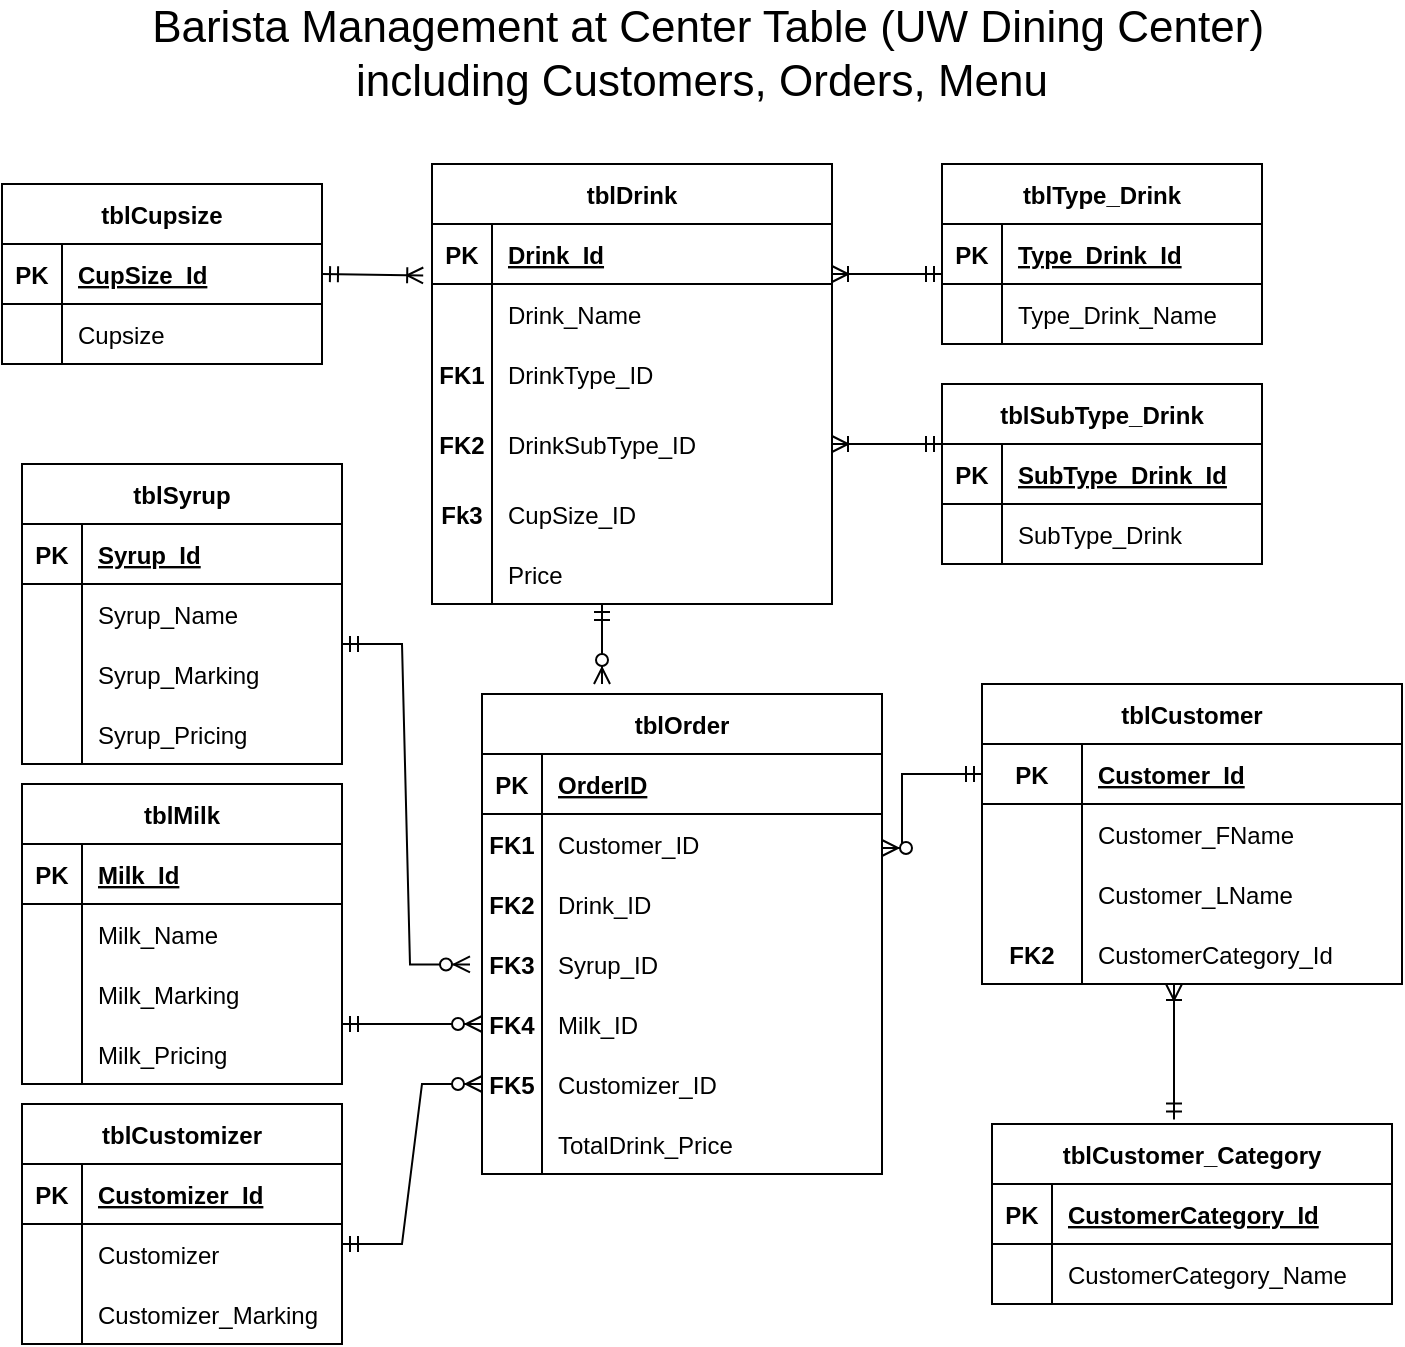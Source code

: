 <mxfile version="16.4.5" type="github">
  <diagram id="R2lEEEUBdFMjLlhIrx00" name="Page-1">
    <mxGraphModel dx="1102" dy="1721" grid="1" gridSize="10" guides="1" tooltips="1" connect="1" arrows="1" fold="1" page="1" pageScale="1" pageWidth="850" pageHeight="1100" math="0" shadow="0" extFonts="Permanent Marker^https://fonts.googleapis.com/css?family=Permanent+Marker">
      <root>
        <mxCell id="0" />
        <mxCell id="1" parent="0" />
        <mxCell id="MDdF2ecJcD3gDLV5-g-V-39" value="tblSyrup" style="shape=table;startSize=30;container=1;collapsible=1;childLayout=tableLayout;fixedRows=1;rowLines=0;fontStyle=1;align=center;resizeLast=1;" parent="1" vertex="1">
          <mxGeometry x="50" y="-30" width="160" height="150" as="geometry" />
        </mxCell>
        <mxCell id="MDdF2ecJcD3gDLV5-g-V-40" value="" style="shape=tableRow;horizontal=0;startSize=0;swimlaneHead=0;swimlaneBody=0;fillColor=none;collapsible=0;dropTarget=0;points=[[0,0.5],[1,0.5]];portConstraint=eastwest;top=0;left=0;right=0;bottom=1;" parent="MDdF2ecJcD3gDLV5-g-V-39" vertex="1">
          <mxGeometry y="30" width="160" height="30" as="geometry" />
        </mxCell>
        <mxCell id="MDdF2ecJcD3gDLV5-g-V-41" value="PK" style="shape=partialRectangle;connectable=0;fillColor=none;top=0;left=0;bottom=0;right=0;fontStyle=1;overflow=hidden;" parent="MDdF2ecJcD3gDLV5-g-V-40" vertex="1">
          <mxGeometry width="30" height="30" as="geometry">
            <mxRectangle width="30" height="30" as="alternateBounds" />
          </mxGeometry>
        </mxCell>
        <mxCell id="MDdF2ecJcD3gDLV5-g-V-42" value="Syrup_Id" style="shape=partialRectangle;connectable=0;fillColor=none;top=0;left=0;bottom=0;right=0;align=left;spacingLeft=6;fontStyle=5;overflow=hidden;" parent="MDdF2ecJcD3gDLV5-g-V-40" vertex="1">
          <mxGeometry x="30" width="130" height="30" as="geometry">
            <mxRectangle width="130" height="30" as="alternateBounds" />
          </mxGeometry>
        </mxCell>
        <mxCell id="MDdF2ecJcD3gDLV5-g-V-43" value="" style="shape=tableRow;horizontal=0;startSize=0;swimlaneHead=0;swimlaneBody=0;fillColor=none;collapsible=0;dropTarget=0;points=[[0,0.5],[1,0.5]];portConstraint=eastwest;top=0;left=0;right=0;bottom=0;" parent="MDdF2ecJcD3gDLV5-g-V-39" vertex="1">
          <mxGeometry y="60" width="160" height="30" as="geometry" />
        </mxCell>
        <mxCell id="MDdF2ecJcD3gDLV5-g-V-44" value="" style="shape=partialRectangle;connectable=0;fillColor=none;top=0;left=0;bottom=0;right=0;editable=1;overflow=hidden;" parent="MDdF2ecJcD3gDLV5-g-V-43" vertex="1">
          <mxGeometry width="30" height="30" as="geometry">
            <mxRectangle width="30" height="30" as="alternateBounds" />
          </mxGeometry>
        </mxCell>
        <mxCell id="MDdF2ecJcD3gDLV5-g-V-45" value="Syrup_Name" style="shape=partialRectangle;connectable=0;fillColor=none;top=0;left=0;bottom=0;right=0;align=left;spacingLeft=6;overflow=hidden;" parent="MDdF2ecJcD3gDLV5-g-V-43" vertex="1">
          <mxGeometry x="30" width="130" height="30" as="geometry">
            <mxRectangle width="130" height="30" as="alternateBounds" />
          </mxGeometry>
        </mxCell>
        <mxCell id="MDdF2ecJcD3gDLV5-g-V-46" value="" style="shape=tableRow;horizontal=0;startSize=0;swimlaneHead=0;swimlaneBody=0;fillColor=none;collapsible=0;dropTarget=0;points=[[0,0.5],[1,0.5]];portConstraint=eastwest;top=0;left=0;right=0;bottom=0;" parent="MDdF2ecJcD3gDLV5-g-V-39" vertex="1">
          <mxGeometry y="90" width="160" height="30" as="geometry" />
        </mxCell>
        <mxCell id="MDdF2ecJcD3gDLV5-g-V-47" value="" style="shape=partialRectangle;connectable=0;fillColor=none;top=0;left=0;bottom=0;right=0;editable=1;overflow=hidden;" parent="MDdF2ecJcD3gDLV5-g-V-46" vertex="1">
          <mxGeometry width="30" height="30" as="geometry">
            <mxRectangle width="30" height="30" as="alternateBounds" />
          </mxGeometry>
        </mxCell>
        <mxCell id="MDdF2ecJcD3gDLV5-g-V-48" value="Syrup_Marking" style="shape=partialRectangle;connectable=0;fillColor=none;top=0;left=0;bottom=0;right=0;align=left;spacingLeft=6;overflow=hidden;" parent="MDdF2ecJcD3gDLV5-g-V-46" vertex="1">
          <mxGeometry x="30" width="130" height="30" as="geometry">
            <mxRectangle width="130" height="30" as="alternateBounds" />
          </mxGeometry>
        </mxCell>
        <mxCell id="MDdF2ecJcD3gDLV5-g-V-49" value="" style="shape=tableRow;horizontal=0;startSize=0;swimlaneHead=0;swimlaneBody=0;fillColor=none;collapsible=0;dropTarget=0;points=[[0,0.5],[1,0.5]];portConstraint=eastwest;top=0;left=0;right=0;bottom=0;" parent="MDdF2ecJcD3gDLV5-g-V-39" vertex="1">
          <mxGeometry y="120" width="160" height="30" as="geometry" />
        </mxCell>
        <mxCell id="MDdF2ecJcD3gDLV5-g-V-50" value="" style="shape=partialRectangle;connectable=0;fillColor=none;top=0;left=0;bottom=0;right=0;editable=1;overflow=hidden;" parent="MDdF2ecJcD3gDLV5-g-V-49" vertex="1">
          <mxGeometry width="30" height="30" as="geometry">
            <mxRectangle width="30" height="30" as="alternateBounds" />
          </mxGeometry>
        </mxCell>
        <mxCell id="MDdF2ecJcD3gDLV5-g-V-51" value="Syrup_Pricing" style="shape=partialRectangle;connectable=0;fillColor=none;top=0;left=0;bottom=0;right=0;align=left;spacingLeft=6;overflow=hidden;" parent="MDdF2ecJcD3gDLV5-g-V-49" vertex="1">
          <mxGeometry x="30" width="130" height="30" as="geometry">
            <mxRectangle width="130" height="30" as="alternateBounds" />
          </mxGeometry>
        </mxCell>
        <mxCell id="MDdF2ecJcD3gDLV5-g-V-52" value="tblMilk" style="shape=table;startSize=30;container=1;collapsible=1;childLayout=tableLayout;fixedRows=1;rowLines=0;fontStyle=1;align=center;resizeLast=1;" parent="1" vertex="1">
          <mxGeometry x="50" y="130" width="160" height="150" as="geometry" />
        </mxCell>
        <mxCell id="MDdF2ecJcD3gDLV5-g-V-53" value="" style="shape=tableRow;horizontal=0;startSize=0;swimlaneHead=0;swimlaneBody=0;fillColor=none;collapsible=0;dropTarget=0;points=[[0,0.5],[1,0.5]];portConstraint=eastwest;top=0;left=0;right=0;bottom=1;" parent="MDdF2ecJcD3gDLV5-g-V-52" vertex="1">
          <mxGeometry y="30" width="160" height="30" as="geometry" />
        </mxCell>
        <mxCell id="MDdF2ecJcD3gDLV5-g-V-54" value="PK" style="shape=partialRectangle;connectable=0;fillColor=none;top=0;left=0;bottom=0;right=0;fontStyle=1;overflow=hidden;" parent="MDdF2ecJcD3gDLV5-g-V-53" vertex="1">
          <mxGeometry width="30" height="30" as="geometry">
            <mxRectangle width="30" height="30" as="alternateBounds" />
          </mxGeometry>
        </mxCell>
        <mxCell id="MDdF2ecJcD3gDLV5-g-V-55" value="Milk_Id" style="shape=partialRectangle;connectable=0;fillColor=none;top=0;left=0;bottom=0;right=0;align=left;spacingLeft=6;fontStyle=5;overflow=hidden;" parent="MDdF2ecJcD3gDLV5-g-V-53" vertex="1">
          <mxGeometry x="30" width="130" height="30" as="geometry">
            <mxRectangle width="130" height="30" as="alternateBounds" />
          </mxGeometry>
        </mxCell>
        <mxCell id="MDdF2ecJcD3gDLV5-g-V-56" value="" style="shape=tableRow;horizontal=0;startSize=0;swimlaneHead=0;swimlaneBody=0;fillColor=none;collapsible=0;dropTarget=0;points=[[0,0.5],[1,0.5]];portConstraint=eastwest;top=0;left=0;right=0;bottom=0;" parent="MDdF2ecJcD3gDLV5-g-V-52" vertex="1">
          <mxGeometry y="60" width="160" height="30" as="geometry" />
        </mxCell>
        <mxCell id="MDdF2ecJcD3gDLV5-g-V-57" value="" style="shape=partialRectangle;connectable=0;fillColor=none;top=0;left=0;bottom=0;right=0;editable=1;overflow=hidden;" parent="MDdF2ecJcD3gDLV5-g-V-56" vertex="1">
          <mxGeometry width="30" height="30" as="geometry">
            <mxRectangle width="30" height="30" as="alternateBounds" />
          </mxGeometry>
        </mxCell>
        <mxCell id="MDdF2ecJcD3gDLV5-g-V-58" value="Milk_Name" style="shape=partialRectangle;connectable=0;fillColor=none;top=0;left=0;bottom=0;right=0;align=left;spacingLeft=6;overflow=hidden;" parent="MDdF2ecJcD3gDLV5-g-V-56" vertex="1">
          <mxGeometry x="30" width="130" height="30" as="geometry">
            <mxRectangle width="130" height="30" as="alternateBounds" />
          </mxGeometry>
        </mxCell>
        <mxCell id="MDdF2ecJcD3gDLV5-g-V-59" value="" style="shape=tableRow;horizontal=0;startSize=0;swimlaneHead=0;swimlaneBody=0;fillColor=none;collapsible=0;dropTarget=0;points=[[0,0.5],[1,0.5]];portConstraint=eastwest;top=0;left=0;right=0;bottom=0;" parent="MDdF2ecJcD3gDLV5-g-V-52" vertex="1">
          <mxGeometry y="90" width="160" height="30" as="geometry" />
        </mxCell>
        <mxCell id="MDdF2ecJcD3gDLV5-g-V-60" value="" style="shape=partialRectangle;connectable=0;fillColor=none;top=0;left=0;bottom=0;right=0;editable=1;overflow=hidden;" parent="MDdF2ecJcD3gDLV5-g-V-59" vertex="1">
          <mxGeometry width="30" height="30" as="geometry">
            <mxRectangle width="30" height="30" as="alternateBounds" />
          </mxGeometry>
        </mxCell>
        <mxCell id="MDdF2ecJcD3gDLV5-g-V-61" value="Milk_Marking" style="shape=partialRectangle;connectable=0;fillColor=none;top=0;left=0;bottom=0;right=0;align=left;spacingLeft=6;overflow=hidden;" parent="MDdF2ecJcD3gDLV5-g-V-59" vertex="1">
          <mxGeometry x="30" width="130" height="30" as="geometry">
            <mxRectangle width="130" height="30" as="alternateBounds" />
          </mxGeometry>
        </mxCell>
        <mxCell id="MDdF2ecJcD3gDLV5-g-V-62" value="" style="shape=tableRow;horizontal=0;startSize=0;swimlaneHead=0;swimlaneBody=0;fillColor=none;collapsible=0;dropTarget=0;points=[[0,0.5],[1,0.5]];portConstraint=eastwest;top=0;left=0;right=0;bottom=0;" parent="MDdF2ecJcD3gDLV5-g-V-52" vertex="1">
          <mxGeometry y="120" width="160" height="30" as="geometry" />
        </mxCell>
        <mxCell id="MDdF2ecJcD3gDLV5-g-V-63" value="" style="shape=partialRectangle;connectable=0;fillColor=none;top=0;left=0;bottom=0;right=0;editable=1;overflow=hidden;" parent="MDdF2ecJcD3gDLV5-g-V-62" vertex="1">
          <mxGeometry width="30" height="30" as="geometry">
            <mxRectangle width="30" height="30" as="alternateBounds" />
          </mxGeometry>
        </mxCell>
        <mxCell id="MDdF2ecJcD3gDLV5-g-V-64" value="Milk_Pricing" style="shape=partialRectangle;connectable=0;fillColor=none;top=0;left=0;bottom=0;right=0;align=left;spacingLeft=6;overflow=hidden;" parent="MDdF2ecJcD3gDLV5-g-V-62" vertex="1">
          <mxGeometry x="30" width="130" height="30" as="geometry">
            <mxRectangle width="130" height="30" as="alternateBounds" />
          </mxGeometry>
        </mxCell>
        <mxCell id="MDdF2ecJcD3gDLV5-g-V-65" value="tblCustomizer" style="shape=table;startSize=30;container=1;collapsible=1;childLayout=tableLayout;fixedRows=1;rowLines=0;fontStyle=1;align=center;resizeLast=1;" parent="1" vertex="1">
          <mxGeometry x="50" y="290" width="160" height="120" as="geometry" />
        </mxCell>
        <mxCell id="MDdF2ecJcD3gDLV5-g-V-66" value="" style="shape=tableRow;horizontal=0;startSize=0;swimlaneHead=0;swimlaneBody=0;fillColor=none;collapsible=0;dropTarget=0;points=[[0,0.5],[1,0.5]];portConstraint=eastwest;top=0;left=0;right=0;bottom=1;" parent="MDdF2ecJcD3gDLV5-g-V-65" vertex="1">
          <mxGeometry y="30" width="160" height="30" as="geometry" />
        </mxCell>
        <mxCell id="MDdF2ecJcD3gDLV5-g-V-67" value="PK" style="shape=partialRectangle;connectable=0;fillColor=none;top=0;left=0;bottom=0;right=0;fontStyle=1;overflow=hidden;" parent="MDdF2ecJcD3gDLV5-g-V-66" vertex="1">
          <mxGeometry width="30" height="30" as="geometry">
            <mxRectangle width="30" height="30" as="alternateBounds" />
          </mxGeometry>
        </mxCell>
        <mxCell id="MDdF2ecJcD3gDLV5-g-V-68" value="Customizer_Id" style="shape=partialRectangle;connectable=0;fillColor=none;top=0;left=0;bottom=0;right=0;align=left;spacingLeft=6;fontStyle=5;overflow=hidden;" parent="MDdF2ecJcD3gDLV5-g-V-66" vertex="1">
          <mxGeometry x="30" width="130" height="30" as="geometry">
            <mxRectangle width="130" height="30" as="alternateBounds" />
          </mxGeometry>
        </mxCell>
        <mxCell id="MDdF2ecJcD3gDLV5-g-V-69" value="" style="shape=tableRow;horizontal=0;startSize=0;swimlaneHead=0;swimlaneBody=0;fillColor=none;collapsible=0;dropTarget=0;points=[[0,0.5],[1,0.5]];portConstraint=eastwest;top=0;left=0;right=0;bottom=0;" parent="MDdF2ecJcD3gDLV5-g-V-65" vertex="1">
          <mxGeometry y="60" width="160" height="30" as="geometry" />
        </mxCell>
        <mxCell id="MDdF2ecJcD3gDLV5-g-V-70" value="" style="shape=partialRectangle;connectable=0;fillColor=none;top=0;left=0;bottom=0;right=0;editable=1;overflow=hidden;" parent="MDdF2ecJcD3gDLV5-g-V-69" vertex="1">
          <mxGeometry width="30" height="30" as="geometry">
            <mxRectangle width="30" height="30" as="alternateBounds" />
          </mxGeometry>
        </mxCell>
        <mxCell id="MDdF2ecJcD3gDLV5-g-V-71" value="Customizer" style="shape=partialRectangle;connectable=0;fillColor=none;top=0;left=0;bottom=0;right=0;align=left;spacingLeft=6;overflow=hidden;" parent="MDdF2ecJcD3gDLV5-g-V-69" vertex="1">
          <mxGeometry x="30" width="130" height="30" as="geometry">
            <mxRectangle width="130" height="30" as="alternateBounds" />
          </mxGeometry>
        </mxCell>
        <mxCell id="MDdF2ecJcD3gDLV5-g-V-72" value="" style="shape=tableRow;horizontal=0;startSize=0;swimlaneHead=0;swimlaneBody=0;fillColor=none;collapsible=0;dropTarget=0;points=[[0,0.5],[1,0.5]];portConstraint=eastwest;top=0;left=0;right=0;bottom=0;" parent="MDdF2ecJcD3gDLV5-g-V-65" vertex="1">
          <mxGeometry y="90" width="160" height="30" as="geometry" />
        </mxCell>
        <mxCell id="MDdF2ecJcD3gDLV5-g-V-73" value="" style="shape=partialRectangle;connectable=0;fillColor=none;top=0;left=0;bottom=0;right=0;editable=1;overflow=hidden;" parent="MDdF2ecJcD3gDLV5-g-V-72" vertex="1">
          <mxGeometry width="30" height="30" as="geometry">
            <mxRectangle width="30" height="30" as="alternateBounds" />
          </mxGeometry>
        </mxCell>
        <mxCell id="MDdF2ecJcD3gDLV5-g-V-74" value="Customizer_Marking" style="shape=partialRectangle;connectable=0;fillColor=none;top=0;left=0;bottom=0;right=0;align=left;spacingLeft=6;overflow=hidden;" parent="MDdF2ecJcD3gDLV5-g-V-72" vertex="1">
          <mxGeometry x="30" width="130" height="30" as="geometry">
            <mxRectangle width="130" height="30" as="alternateBounds" />
          </mxGeometry>
        </mxCell>
        <mxCell id="MDdF2ecJcD3gDLV5-g-V-78" value="tblType_Drink" style="shape=table;startSize=30;container=1;collapsible=1;childLayout=tableLayout;fixedRows=1;rowLines=0;fontStyle=1;align=center;resizeLast=1;" parent="1" vertex="1">
          <mxGeometry x="510" y="-180" width="160" height="90" as="geometry" />
        </mxCell>
        <mxCell id="MDdF2ecJcD3gDLV5-g-V-79" value="" style="shape=tableRow;horizontal=0;startSize=0;swimlaneHead=0;swimlaneBody=0;fillColor=none;collapsible=0;dropTarget=0;points=[[0,0.5],[1,0.5]];portConstraint=eastwest;top=0;left=0;right=0;bottom=1;" parent="MDdF2ecJcD3gDLV5-g-V-78" vertex="1">
          <mxGeometry y="30" width="160" height="30" as="geometry" />
        </mxCell>
        <mxCell id="MDdF2ecJcD3gDLV5-g-V-80" value="PK" style="shape=partialRectangle;connectable=0;fillColor=none;top=0;left=0;bottom=0;right=0;fontStyle=1;overflow=hidden;" parent="MDdF2ecJcD3gDLV5-g-V-79" vertex="1">
          <mxGeometry width="30" height="30" as="geometry">
            <mxRectangle width="30" height="30" as="alternateBounds" />
          </mxGeometry>
        </mxCell>
        <mxCell id="MDdF2ecJcD3gDLV5-g-V-81" value="Type_Drink_Id" style="shape=partialRectangle;connectable=0;fillColor=none;top=0;left=0;bottom=0;right=0;align=left;spacingLeft=6;fontStyle=5;overflow=hidden;" parent="MDdF2ecJcD3gDLV5-g-V-79" vertex="1">
          <mxGeometry x="30" width="130" height="30" as="geometry">
            <mxRectangle width="130" height="30" as="alternateBounds" />
          </mxGeometry>
        </mxCell>
        <mxCell id="MDdF2ecJcD3gDLV5-g-V-82" value="" style="shape=tableRow;horizontal=0;startSize=0;swimlaneHead=0;swimlaneBody=0;fillColor=none;collapsible=0;dropTarget=0;points=[[0,0.5],[1,0.5]];portConstraint=eastwest;top=0;left=0;right=0;bottom=0;" parent="MDdF2ecJcD3gDLV5-g-V-78" vertex="1">
          <mxGeometry y="60" width="160" height="30" as="geometry" />
        </mxCell>
        <mxCell id="MDdF2ecJcD3gDLV5-g-V-83" value="" style="shape=partialRectangle;connectable=0;fillColor=none;top=0;left=0;bottom=0;right=0;editable=1;overflow=hidden;" parent="MDdF2ecJcD3gDLV5-g-V-82" vertex="1">
          <mxGeometry width="30" height="30" as="geometry">
            <mxRectangle width="30" height="30" as="alternateBounds" />
          </mxGeometry>
        </mxCell>
        <mxCell id="MDdF2ecJcD3gDLV5-g-V-84" value="Type_Drink_Name" style="shape=partialRectangle;connectable=0;fillColor=none;top=0;left=0;bottom=0;right=0;align=left;spacingLeft=6;overflow=hidden;" parent="MDdF2ecJcD3gDLV5-g-V-82" vertex="1">
          <mxGeometry x="30" width="130" height="30" as="geometry">
            <mxRectangle width="130" height="30" as="alternateBounds" />
          </mxGeometry>
        </mxCell>
        <mxCell id="MDdF2ecJcD3gDLV5-g-V-91" value="tblSubType_Drink" style="shape=table;startSize=30;container=1;collapsible=1;childLayout=tableLayout;fixedRows=1;rowLines=0;fontStyle=1;align=center;resizeLast=1;" parent="1" vertex="1">
          <mxGeometry x="510" y="-70" width="160" height="90" as="geometry" />
        </mxCell>
        <mxCell id="MDdF2ecJcD3gDLV5-g-V-92" value="" style="shape=tableRow;horizontal=0;startSize=0;swimlaneHead=0;swimlaneBody=0;fillColor=none;collapsible=0;dropTarget=0;points=[[0,0.5],[1,0.5]];portConstraint=eastwest;top=0;left=0;right=0;bottom=1;" parent="MDdF2ecJcD3gDLV5-g-V-91" vertex="1">
          <mxGeometry y="30" width="160" height="30" as="geometry" />
        </mxCell>
        <mxCell id="MDdF2ecJcD3gDLV5-g-V-93" value="PK" style="shape=partialRectangle;connectable=0;fillColor=none;top=0;left=0;bottom=0;right=0;fontStyle=1;overflow=hidden;" parent="MDdF2ecJcD3gDLV5-g-V-92" vertex="1">
          <mxGeometry width="30" height="30" as="geometry">
            <mxRectangle width="30" height="30" as="alternateBounds" />
          </mxGeometry>
        </mxCell>
        <mxCell id="MDdF2ecJcD3gDLV5-g-V-94" value="SubType_Drink_Id" style="shape=partialRectangle;connectable=0;fillColor=none;top=0;left=0;bottom=0;right=0;align=left;spacingLeft=6;fontStyle=5;overflow=hidden;" parent="MDdF2ecJcD3gDLV5-g-V-92" vertex="1">
          <mxGeometry x="30" width="130" height="30" as="geometry">
            <mxRectangle width="130" height="30" as="alternateBounds" />
          </mxGeometry>
        </mxCell>
        <mxCell id="MDdF2ecJcD3gDLV5-g-V-95" value="" style="shape=tableRow;horizontal=0;startSize=0;swimlaneHead=0;swimlaneBody=0;fillColor=none;collapsible=0;dropTarget=0;points=[[0,0.5],[1,0.5]];portConstraint=eastwest;top=0;left=0;right=0;bottom=0;" parent="MDdF2ecJcD3gDLV5-g-V-91" vertex="1">
          <mxGeometry y="60" width="160" height="30" as="geometry" />
        </mxCell>
        <mxCell id="MDdF2ecJcD3gDLV5-g-V-96" value="" style="shape=partialRectangle;connectable=0;fillColor=none;top=0;left=0;bottom=0;right=0;editable=1;overflow=hidden;" parent="MDdF2ecJcD3gDLV5-g-V-95" vertex="1">
          <mxGeometry width="30" height="30" as="geometry">
            <mxRectangle width="30" height="30" as="alternateBounds" />
          </mxGeometry>
        </mxCell>
        <mxCell id="MDdF2ecJcD3gDLV5-g-V-97" value="SubType_Drink" style="shape=partialRectangle;connectable=0;fillColor=none;top=0;left=0;bottom=0;right=0;align=left;spacingLeft=6;overflow=hidden;" parent="MDdF2ecJcD3gDLV5-g-V-95" vertex="1">
          <mxGeometry x="30" width="130" height="30" as="geometry">
            <mxRectangle width="130" height="30" as="alternateBounds" />
          </mxGeometry>
        </mxCell>
        <mxCell id="MDdF2ecJcD3gDLV5-g-V-98" value="tblCupsize" style="shape=table;startSize=30;container=1;collapsible=1;childLayout=tableLayout;fixedRows=1;rowLines=0;fontStyle=1;align=center;resizeLast=1;" parent="1" vertex="1">
          <mxGeometry x="40" y="-170" width="160" height="90" as="geometry" />
        </mxCell>
        <mxCell id="MDdF2ecJcD3gDLV5-g-V-99" value="" style="shape=tableRow;horizontal=0;startSize=0;swimlaneHead=0;swimlaneBody=0;fillColor=none;collapsible=0;dropTarget=0;points=[[0,0.5],[1,0.5]];portConstraint=eastwest;top=0;left=0;right=0;bottom=1;" parent="MDdF2ecJcD3gDLV5-g-V-98" vertex="1">
          <mxGeometry y="30" width="160" height="30" as="geometry" />
        </mxCell>
        <mxCell id="MDdF2ecJcD3gDLV5-g-V-100" value="PK" style="shape=partialRectangle;connectable=0;fillColor=none;top=0;left=0;bottom=0;right=0;fontStyle=1;overflow=hidden;" parent="MDdF2ecJcD3gDLV5-g-V-99" vertex="1">
          <mxGeometry width="30" height="30" as="geometry">
            <mxRectangle width="30" height="30" as="alternateBounds" />
          </mxGeometry>
        </mxCell>
        <mxCell id="MDdF2ecJcD3gDLV5-g-V-101" value="CupSize_Id" style="shape=partialRectangle;connectable=0;fillColor=none;top=0;left=0;bottom=0;right=0;align=left;spacingLeft=6;fontStyle=5;overflow=hidden;" parent="MDdF2ecJcD3gDLV5-g-V-99" vertex="1">
          <mxGeometry x="30" width="130" height="30" as="geometry">
            <mxRectangle width="130" height="30" as="alternateBounds" />
          </mxGeometry>
        </mxCell>
        <mxCell id="MDdF2ecJcD3gDLV5-g-V-102" value="" style="shape=tableRow;horizontal=0;startSize=0;swimlaneHead=0;swimlaneBody=0;fillColor=none;collapsible=0;dropTarget=0;points=[[0,0.5],[1,0.5]];portConstraint=eastwest;top=0;left=0;right=0;bottom=0;" parent="MDdF2ecJcD3gDLV5-g-V-98" vertex="1">
          <mxGeometry y="60" width="160" height="30" as="geometry" />
        </mxCell>
        <mxCell id="MDdF2ecJcD3gDLV5-g-V-103" value="" style="shape=partialRectangle;connectable=0;fillColor=none;top=0;left=0;bottom=0;right=0;editable=1;overflow=hidden;" parent="MDdF2ecJcD3gDLV5-g-V-102" vertex="1">
          <mxGeometry width="30" height="30" as="geometry">
            <mxRectangle width="30" height="30" as="alternateBounds" />
          </mxGeometry>
        </mxCell>
        <mxCell id="MDdF2ecJcD3gDLV5-g-V-104" value="Cupsize" style="shape=partialRectangle;connectable=0;fillColor=none;top=0;left=0;bottom=0;right=0;align=left;spacingLeft=6;overflow=hidden;" parent="MDdF2ecJcD3gDLV5-g-V-102" vertex="1">
          <mxGeometry x="30" width="130" height="30" as="geometry">
            <mxRectangle width="130" height="30" as="alternateBounds" />
          </mxGeometry>
        </mxCell>
        <mxCell id="MDdF2ecJcD3gDLV5-g-V-105" value="tblCustomer_Category" style="shape=table;startSize=30;container=1;collapsible=1;childLayout=tableLayout;fixedRows=1;rowLines=0;fontStyle=1;align=center;resizeLast=1;" parent="1" vertex="1">
          <mxGeometry x="535" y="300" width="200" height="90" as="geometry" />
        </mxCell>
        <mxCell id="MDdF2ecJcD3gDLV5-g-V-106" value="" style="shape=tableRow;horizontal=0;startSize=0;swimlaneHead=0;swimlaneBody=0;fillColor=none;collapsible=0;dropTarget=0;points=[[0,0.5],[1,0.5]];portConstraint=eastwest;top=0;left=0;right=0;bottom=1;" parent="MDdF2ecJcD3gDLV5-g-V-105" vertex="1">
          <mxGeometry y="30" width="200" height="30" as="geometry" />
        </mxCell>
        <mxCell id="MDdF2ecJcD3gDLV5-g-V-107" value="PK" style="shape=partialRectangle;connectable=0;fillColor=none;top=0;left=0;bottom=0;right=0;fontStyle=1;overflow=hidden;" parent="MDdF2ecJcD3gDLV5-g-V-106" vertex="1">
          <mxGeometry width="30" height="30" as="geometry">
            <mxRectangle width="30" height="30" as="alternateBounds" />
          </mxGeometry>
        </mxCell>
        <mxCell id="MDdF2ecJcD3gDLV5-g-V-108" value="CustomerCategory_Id" style="shape=partialRectangle;connectable=0;fillColor=none;top=0;left=0;bottom=0;right=0;align=left;spacingLeft=6;fontStyle=5;overflow=hidden;" parent="MDdF2ecJcD3gDLV5-g-V-106" vertex="1">
          <mxGeometry x="30" width="170" height="30" as="geometry">
            <mxRectangle width="170" height="30" as="alternateBounds" />
          </mxGeometry>
        </mxCell>
        <mxCell id="MDdF2ecJcD3gDLV5-g-V-109" value="" style="shape=tableRow;horizontal=0;startSize=0;swimlaneHead=0;swimlaneBody=0;fillColor=none;collapsible=0;dropTarget=0;points=[[0,0.5],[1,0.5]];portConstraint=eastwest;top=0;left=0;right=0;bottom=0;" parent="MDdF2ecJcD3gDLV5-g-V-105" vertex="1">
          <mxGeometry y="60" width="200" height="30" as="geometry" />
        </mxCell>
        <mxCell id="MDdF2ecJcD3gDLV5-g-V-110" value="" style="shape=partialRectangle;connectable=0;fillColor=none;top=0;left=0;bottom=0;right=0;editable=1;overflow=hidden;" parent="MDdF2ecJcD3gDLV5-g-V-109" vertex="1">
          <mxGeometry width="30" height="30" as="geometry">
            <mxRectangle width="30" height="30" as="alternateBounds" />
          </mxGeometry>
        </mxCell>
        <mxCell id="MDdF2ecJcD3gDLV5-g-V-111" value="CustomerCategory_Name" style="shape=partialRectangle;connectable=0;fillColor=none;top=0;left=0;bottom=0;right=0;align=left;spacingLeft=6;overflow=hidden;" parent="MDdF2ecJcD3gDLV5-g-V-109" vertex="1">
          <mxGeometry x="30" width="170" height="30" as="geometry">
            <mxRectangle width="170" height="30" as="alternateBounds" />
          </mxGeometry>
        </mxCell>
        <mxCell id="MDdF2ecJcD3gDLV5-g-V-191" value="tblCustomer" style="shape=table;startSize=30;container=1;collapsible=1;childLayout=tableLayout;fixedRows=1;rowLines=0;fontStyle=1;align=center;resizeLast=1;" parent="1" vertex="1">
          <mxGeometry x="530" y="80" width="210" height="150" as="geometry" />
        </mxCell>
        <mxCell id="MDdF2ecJcD3gDLV5-g-V-192" value="" style="shape=tableRow;horizontal=0;startSize=0;swimlaneHead=0;swimlaneBody=0;fillColor=none;collapsible=0;dropTarget=0;points=[[0,0.5],[1,0.5]];portConstraint=eastwest;top=0;left=0;right=0;bottom=1;" parent="MDdF2ecJcD3gDLV5-g-V-191" vertex="1">
          <mxGeometry y="30" width="210" height="30" as="geometry" />
        </mxCell>
        <mxCell id="MDdF2ecJcD3gDLV5-g-V-193" value="PK" style="shape=partialRectangle;connectable=0;fillColor=none;top=0;left=0;bottom=0;right=0;fontStyle=1;overflow=hidden;" parent="MDdF2ecJcD3gDLV5-g-V-192" vertex="1">
          <mxGeometry width="50" height="30" as="geometry">
            <mxRectangle width="50" height="30" as="alternateBounds" />
          </mxGeometry>
        </mxCell>
        <mxCell id="MDdF2ecJcD3gDLV5-g-V-194" value="Customer_Id" style="shape=partialRectangle;connectable=0;fillColor=none;top=0;left=0;bottom=0;right=0;align=left;spacingLeft=6;fontStyle=5;overflow=hidden;" parent="MDdF2ecJcD3gDLV5-g-V-192" vertex="1">
          <mxGeometry x="50" width="160" height="30" as="geometry">
            <mxRectangle width="160" height="30" as="alternateBounds" />
          </mxGeometry>
        </mxCell>
        <mxCell id="MDdF2ecJcD3gDLV5-g-V-195" value="" style="shape=tableRow;horizontal=0;startSize=0;swimlaneHead=0;swimlaneBody=0;fillColor=none;collapsible=0;dropTarget=0;points=[[0,0.5],[1,0.5]];portConstraint=eastwest;top=0;left=0;right=0;bottom=0;" parent="MDdF2ecJcD3gDLV5-g-V-191" vertex="1">
          <mxGeometry y="60" width="210" height="30" as="geometry" />
        </mxCell>
        <mxCell id="MDdF2ecJcD3gDLV5-g-V-196" value="" style="shape=partialRectangle;connectable=0;fillColor=none;top=0;left=0;bottom=0;right=0;editable=1;overflow=hidden;" parent="MDdF2ecJcD3gDLV5-g-V-195" vertex="1">
          <mxGeometry width="50" height="30" as="geometry">
            <mxRectangle width="50" height="30" as="alternateBounds" />
          </mxGeometry>
        </mxCell>
        <mxCell id="MDdF2ecJcD3gDLV5-g-V-197" value="Customer_FName" style="shape=partialRectangle;connectable=0;fillColor=none;top=0;left=0;bottom=0;right=0;align=left;spacingLeft=6;overflow=hidden;" parent="MDdF2ecJcD3gDLV5-g-V-195" vertex="1">
          <mxGeometry x="50" width="160" height="30" as="geometry">
            <mxRectangle width="160" height="30" as="alternateBounds" />
          </mxGeometry>
        </mxCell>
        <mxCell id="MDdF2ecJcD3gDLV5-g-V-204" style="shape=tableRow;horizontal=0;startSize=0;swimlaneHead=0;swimlaneBody=0;fillColor=none;collapsible=0;dropTarget=0;points=[[0,0.5],[1,0.5]];portConstraint=eastwest;top=0;left=0;right=0;bottom=0;" parent="MDdF2ecJcD3gDLV5-g-V-191" vertex="1">
          <mxGeometry y="90" width="210" height="30" as="geometry" />
        </mxCell>
        <mxCell id="MDdF2ecJcD3gDLV5-g-V-205" style="shape=partialRectangle;connectable=0;fillColor=none;top=0;left=0;bottom=0;right=0;editable=1;overflow=hidden;" parent="MDdF2ecJcD3gDLV5-g-V-204" vertex="1">
          <mxGeometry width="50" height="30" as="geometry">
            <mxRectangle width="50" height="30" as="alternateBounds" />
          </mxGeometry>
        </mxCell>
        <mxCell id="MDdF2ecJcD3gDLV5-g-V-206" value="Customer_LName" style="shape=partialRectangle;connectable=0;fillColor=none;top=0;left=0;bottom=0;right=0;align=left;spacingLeft=6;overflow=hidden;" parent="MDdF2ecJcD3gDLV5-g-V-204" vertex="1">
          <mxGeometry x="50" width="160" height="30" as="geometry">
            <mxRectangle width="160" height="30" as="alternateBounds" />
          </mxGeometry>
        </mxCell>
        <mxCell id="MDdF2ecJcD3gDLV5-g-V-201" style="shape=tableRow;horizontal=0;startSize=0;swimlaneHead=0;swimlaneBody=0;fillColor=none;collapsible=0;dropTarget=0;points=[[0,0.5],[1,0.5]];portConstraint=eastwest;top=0;left=0;right=0;bottom=0;" parent="MDdF2ecJcD3gDLV5-g-V-191" vertex="1">
          <mxGeometry y="120" width="210" height="30" as="geometry" />
        </mxCell>
        <mxCell id="MDdF2ecJcD3gDLV5-g-V-202" value="FK2" style="shape=partialRectangle;connectable=0;fillColor=none;top=0;left=0;bottom=0;right=0;editable=1;overflow=hidden;fontStyle=1" parent="MDdF2ecJcD3gDLV5-g-V-201" vertex="1">
          <mxGeometry width="50" height="30" as="geometry">
            <mxRectangle width="50" height="30" as="alternateBounds" />
          </mxGeometry>
        </mxCell>
        <mxCell id="MDdF2ecJcD3gDLV5-g-V-203" value="CustomerCategory_Id" style="shape=partialRectangle;connectable=0;fillColor=none;top=0;left=0;bottom=0;right=0;align=left;spacingLeft=6;overflow=hidden;" parent="MDdF2ecJcD3gDLV5-g-V-201" vertex="1">
          <mxGeometry x="50" width="160" height="30" as="geometry">
            <mxRectangle width="160" height="30" as="alternateBounds" />
          </mxGeometry>
        </mxCell>
        <mxCell id="MDdF2ecJcD3gDLV5-g-V-207" value="tblDrink" style="shape=table;startSize=30;container=1;collapsible=1;childLayout=tableLayout;fixedRows=1;rowLines=0;fontStyle=1;align=center;resizeLast=1;" parent="1" vertex="1">
          <mxGeometry x="255" y="-180" width="200" height="220" as="geometry" />
        </mxCell>
        <mxCell id="MDdF2ecJcD3gDLV5-g-V-208" value="" style="shape=tableRow;horizontal=0;startSize=0;swimlaneHead=0;swimlaneBody=0;fillColor=none;collapsible=0;dropTarget=0;points=[[0,0.5],[1,0.5]];portConstraint=eastwest;top=0;left=0;right=0;bottom=1;" parent="MDdF2ecJcD3gDLV5-g-V-207" vertex="1">
          <mxGeometry y="30" width="200" height="30" as="geometry" />
        </mxCell>
        <mxCell id="MDdF2ecJcD3gDLV5-g-V-209" value="PK" style="shape=partialRectangle;connectable=0;fillColor=none;top=0;left=0;bottom=0;right=0;fontStyle=1;overflow=hidden;" parent="MDdF2ecJcD3gDLV5-g-V-208" vertex="1">
          <mxGeometry width="30" height="30" as="geometry">
            <mxRectangle width="30" height="30" as="alternateBounds" />
          </mxGeometry>
        </mxCell>
        <mxCell id="MDdF2ecJcD3gDLV5-g-V-210" value="Drink_Id" style="shape=partialRectangle;connectable=0;fillColor=none;top=0;left=0;bottom=0;right=0;align=left;spacingLeft=6;fontStyle=5;overflow=hidden;" parent="MDdF2ecJcD3gDLV5-g-V-208" vertex="1">
          <mxGeometry x="30" width="170" height="30" as="geometry">
            <mxRectangle width="170" height="30" as="alternateBounds" />
          </mxGeometry>
        </mxCell>
        <mxCell id="MDdF2ecJcD3gDLV5-g-V-211" value="" style="shape=tableRow;horizontal=0;startSize=0;swimlaneHead=0;swimlaneBody=0;fillColor=none;collapsible=0;dropTarget=0;points=[[0,0.5],[1,0.5]];portConstraint=eastwest;top=0;left=0;right=0;bottom=0;" parent="MDdF2ecJcD3gDLV5-g-V-207" vertex="1">
          <mxGeometry y="60" width="200" height="30" as="geometry" />
        </mxCell>
        <mxCell id="MDdF2ecJcD3gDLV5-g-V-212" value="" style="shape=partialRectangle;connectable=0;fillColor=none;top=0;left=0;bottom=0;right=0;editable=1;overflow=hidden;" parent="MDdF2ecJcD3gDLV5-g-V-211" vertex="1">
          <mxGeometry width="30" height="30" as="geometry">
            <mxRectangle width="30" height="30" as="alternateBounds" />
          </mxGeometry>
        </mxCell>
        <mxCell id="MDdF2ecJcD3gDLV5-g-V-213" value="Drink_Name" style="shape=partialRectangle;connectable=0;fillColor=none;top=0;left=0;bottom=0;right=0;align=left;spacingLeft=6;overflow=hidden;" parent="MDdF2ecJcD3gDLV5-g-V-211" vertex="1">
          <mxGeometry x="30" width="170" height="30" as="geometry">
            <mxRectangle width="170" height="30" as="alternateBounds" />
          </mxGeometry>
        </mxCell>
        <mxCell id="MDdF2ecJcD3gDLV5-g-V-214" style="shape=tableRow;horizontal=0;startSize=0;swimlaneHead=0;swimlaneBody=0;fillColor=none;collapsible=0;dropTarget=0;points=[[0,0.5],[1,0.5]];portConstraint=eastwest;top=0;left=0;right=0;bottom=0;" parent="MDdF2ecJcD3gDLV5-g-V-207" vertex="1">
          <mxGeometry y="90" width="200" height="30" as="geometry" />
        </mxCell>
        <mxCell id="MDdF2ecJcD3gDLV5-g-V-215" value="FK1" style="shape=partialRectangle;connectable=0;fillColor=none;top=0;left=0;bottom=0;right=0;editable=1;overflow=hidden;fontStyle=1" parent="MDdF2ecJcD3gDLV5-g-V-214" vertex="1">
          <mxGeometry width="30" height="30" as="geometry">
            <mxRectangle width="30" height="30" as="alternateBounds" />
          </mxGeometry>
        </mxCell>
        <mxCell id="MDdF2ecJcD3gDLV5-g-V-216" value="DrinkType_ID" style="shape=partialRectangle;connectable=0;fillColor=none;top=0;left=0;bottom=0;right=0;align=left;spacingLeft=6;overflow=hidden;" parent="MDdF2ecJcD3gDLV5-g-V-214" vertex="1">
          <mxGeometry x="30" width="170" height="30" as="geometry">
            <mxRectangle width="170" height="30" as="alternateBounds" />
          </mxGeometry>
        </mxCell>
        <mxCell id="MDdF2ecJcD3gDLV5-g-V-217" style="shape=tableRow;horizontal=0;startSize=0;swimlaneHead=0;swimlaneBody=0;fillColor=none;collapsible=0;dropTarget=0;points=[[0,0.5],[1,0.5]];portConstraint=eastwest;top=0;left=0;right=0;bottom=0;" parent="MDdF2ecJcD3gDLV5-g-V-207" vertex="1">
          <mxGeometry y="120" width="200" height="40" as="geometry" />
        </mxCell>
        <mxCell id="MDdF2ecJcD3gDLV5-g-V-218" value="FK2" style="shape=partialRectangle;connectable=0;fillColor=none;top=0;left=0;bottom=0;right=0;editable=1;overflow=hidden;fontStyle=1" parent="MDdF2ecJcD3gDLV5-g-V-217" vertex="1">
          <mxGeometry width="30" height="40" as="geometry">
            <mxRectangle width="30" height="40" as="alternateBounds" />
          </mxGeometry>
        </mxCell>
        <mxCell id="MDdF2ecJcD3gDLV5-g-V-219" value="DrinkSubType_ID" style="shape=partialRectangle;connectable=0;fillColor=none;top=0;left=0;bottom=0;right=0;align=left;spacingLeft=6;overflow=hidden;" parent="MDdF2ecJcD3gDLV5-g-V-217" vertex="1">
          <mxGeometry x="30" width="170" height="40" as="geometry">
            <mxRectangle width="170" height="40" as="alternateBounds" />
          </mxGeometry>
        </mxCell>
        <mxCell id="O3QIqHQJGtWrb9OQtqDT-45" style="shape=tableRow;horizontal=0;startSize=0;swimlaneHead=0;swimlaneBody=0;fillColor=none;collapsible=0;dropTarget=0;points=[[0,0.5],[1,0.5]];portConstraint=eastwest;top=0;left=0;right=0;bottom=0;" parent="MDdF2ecJcD3gDLV5-g-V-207" vertex="1">
          <mxGeometry y="160" width="200" height="30" as="geometry" />
        </mxCell>
        <mxCell id="O3QIqHQJGtWrb9OQtqDT-46" value="Fk3" style="shape=partialRectangle;connectable=0;fillColor=none;top=0;left=0;bottom=0;right=0;editable=1;overflow=hidden;fontStyle=1" parent="O3QIqHQJGtWrb9OQtqDT-45" vertex="1">
          <mxGeometry width="30" height="30" as="geometry">
            <mxRectangle width="30" height="30" as="alternateBounds" />
          </mxGeometry>
        </mxCell>
        <mxCell id="O3QIqHQJGtWrb9OQtqDT-47" value="CupSize_ID" style="shape=partialRectangle;connectable=0;fillColor=none;top=0;left=0;bottom=0;right=0;align=left;spacingLeft=6;overflow=hidden;" parent="O3QIqHQJGtWrb9OQtqDT-45" vertex="1">
          <mxGeometry x="30" width="170" height="30" as="geometry">
            <mxRectangle width="170" height="30" as="alternateBounds" />
          </mxGeometry>
        </mxCell>
        <mxCell id="O3QIqHQJGtWrb9OQtqDT-1" style="shape=tableRow;horizontal=0;startSize=0;swimlaneHead=0;swimlaneBody=0;fillColor=none;collapsible=0;dropTarget=0;points=[[0,0.5],[1,0.5]];portConstraint=eastwest;top=0;left=0;right=0;bottom=0;" parent="MDdF2ecJcD3gDLV5-g-V-207" vertex="1">
          <mxGeometry y="190" width="200" height="30" as="geometry" />
        </mxCell>
        <mxCell id="O3QIqHQJGtWrb9OQtqDT-2" style="shape=partialRectangle;connectable=0;fillColor=none;top=0;left=0;bottom=0;right=0;editable=1;overflow=hidden;fontStyle=1" parent="O3QIqHQJGtWrb9OQtqDT-1" vertex="1">
          <mxGeometry width="30" height="30" as="geometry">
            <mxRectangle width="30" height="30" as="alternateBounds" />
          </mxGeometry>
        </mxCell>
        <mxCell id="O3QIqHQJGtWrb9OQtqDT-3" value="Price" style="shape=partialRectangle;connectable=0;fillColor=none;top=0;left=0;bottom=0;right=0;align=left;spacingLeft=6;overflow=hidden;" parent="O3QIqHQJGtWrb9OQtqDT-1" vertex="1">
          <mxGeometry x="30" width="170" height="30" as="geometry">
            <mxRectangle width="170" height="30" as="alternateBounds" />
          </mxGeometry>
        </mxCell>
        <mxCell id="O3QIqHQJGtWrb9OQtqDT-23" value="tblOrder" style="shape=table;startSize=30;container=1;collapsible=1;childLayout=tableLayout;fixedRows=1;rowLines=0;fontStyle=1;align=center;resizeLast=1;" parent="1" vertex="1">
          <mxGeometry x="280" y="85" width="200" height="240" as="geometry" />
        </mxCell>
        <mxCell id="O3QIqHQJGtWrb9OQtqDT-24" value="" style="shape=tableRow;horizontal=0;startSize=0;swimlaneHead=0;swimlaneBody=0;fillColor=none;collapsible=0;dropTarget=0;points=[[0,0.5],[1,0.5]];portConstraint=eastwest;top=0;left=0;right=0;bottom=1;" parent="O3QIqHQJGtWrb9OQtqDT-23" vertex="1">
          <mxGeometry y="30" width="200" height="30" as="geometry" />
        </mxCell>
        <mxCell id="O3QIqHQJGtWrb9OQtqDT-25" value="PK" style="shape=partialRectangle;connectable=0;fillColor=none;top=0;left=0;bottom=0;right=0;fontStyle=1;overflow=hidden;" parent="O3QIqHQJGtWrb9OQtqDT-24" vertex="1">
          <mxGeometry width="30" height="30" as="geometry">
            <mxRectangle width="30" height="30" as="alternateBounds" />
          </mxGeometry>
        </mxCell>
        <mxCell id="O3QIqHQJGtWrb9OQtqDT-26" value="OrderID" style="shape=partialRectangle;connectable=0;fillColor=none;top=0;left=0;bottom=0;right=0;align=left;spacingLeft=6;fontStyle=5;overflow=hidden;" parent="O3QIqHQJGtWrb9OQtqDT-24" vertex="1">
          <mxGeometry x="30" width="170" height="30" as="geometry">
            <mxRectangle width="170" height="30" as="alternateBounds" />
          </mxGeometry>
        </mxCell>
        <mxCell id="O3QIqHQJGtWrb9OQtqDT-27" value="" style="shape=tableRow;horizontal=0;startSize=0;swimlaneHead=0;swimlaneBody=0;fillColor=none;collapsible=0;dropTarget=0;points=[[0,0.5],[1,0.5]];portConstraint=eastwest;top=0;left=0;right=0;bottom=0;" parent="O3QIqHQJGtWrb9OQtqDT-23" vertex="1">
          <mxGeometry y="60" width="200" height="30" as="geometry" />
        </mxCell>
        <mxCell id="O3QIqHQJGtWrb9OQtqDT-28" value="FK1" style="shape=partialRectangle;connectable=0;fillColor=none;top=0;left=0;bottom=0;right=0;editable=1;overflow=hidden;fontStyle=1" parent="O3QIqHQJGtWrb9OQtqDT-27" vertex="1">
          <mxGeometry width="30" height="30" as="geometry">
            <mxRectangle width="30" height="30" as="alternateBounds" />
          </mxGeometry>
        </mxCell>
        <mxCell id="O3QIqHQJGtWrb9OQtqDT-29" value="Customer_ID" style="shape=partialRectangle;connectable=0;fillColor=none;top=0;left=0;bottom=0;right=0;align=left;spacingLeft=6;overflow=hidden;" parent="O3QIqHQJGtWrb9OQtqDT-27" vertex="1">
          <mxGeometry x="30" width="170" height="30" as="geometry">
            <mxRectangle width="170" height="30" as="alternateBounds" />
          </mxGeometry>
        </mxCell>
        <mxCell id="O3QIqHQJGtWrb9OQtqDT-30" style="shape=tableRow;horizontal=0;startSize=0;swimlaneHead=0;swimlaneBody=0;fillColor=none;collapsible=0;dropTarget=0;points=[[0,0.5],[1,0.5]];portConstraint=eastwest;top=0;left=0;right=0;bottom=0;" parent="O3QIqHQJGtWrb9OQtqDT-23" vertex="1">
          <mxGeometry y="90" width="200" height="30" as="geometry" />
        </mxCell>
        <mxCell id="O3QIqHQJGtWrb9OQtqDT-31" value="FK2" style="shape=partialRectangle;connectable=0;fillColor=none;top=0;left=0;bottom=0;right=0;editable=1;overflow=hidden;fontStyle=1" parent="O3QIqHQJGtWrb9OQtqDT-30" vertex="1">
          <mxGeometry width="30" height="30" as="geometry">
            <mxRectangle width="30" height="30" as="alternateBounds" />
          </mxGeometry>
        </mxCell>
        <mxCell id="O3QIqHQJGtWrb9OQtqDT-32" value="Drink_ID" style="shape=partialRectangle;connectable=0;fillColor=none;top=0;left=0;bottom=0;right=0;align=left;spacingLeft=6;overflow=hidden;" parent="O3QIqHQJGtWrb9OQtqDT-30" vertex="1">
          <mxGeometry x="30" width="170" height="30" as="geometry">
            <mxRectangle width="170" height="30" as="alternateBounds" />
          </mxGeometry>
        </mxCell>
        <mxCell id="O3QIqHQJGtWrb9OQtqDT-33" style="shape=tableRow;horizontal=0;startSize=0;swimlaneHead=0;swimlaneBody=0;fillColor=none;collapsible=0;dropTarget=0;points=[[0,0.5],[1,0.5]];portConstraint=eastwest;top=0;left=0;right=0;bottom=0;" parent="O3QIqHQJGtWrb9OQtqDT-23" vertex="1">
          <mxGeometry y="120" width="200" height="30" as="geometry" />
        </mxCell>
        <mxCell id="O3QIqHQJGtWrb9OQtqDT-34" value="FK3" style="shape=partialRectangle;connectable=0;fillColor=none;top=0;left=0;bottom=0;right=0;editable=1;overflow=hidden;fontStyle=1" parent="O3QIqHQJGtWrb9OQtqDT-33" vertex="1">
          <mxGeometry width="30" height="30" as="geometry">
            <mxRectangle width="30" height="30" as="alternateBounds" />
          </mxGeometry>
        </mxCell>
        <mxCell id="O3QIqHQJGtWrb9OQtqDT-35" value="Syrup_ID" style="shape=partialRectangle;connectable=0;fillColor=none;top=0;left=0;bottom=0;right=0;align=left;spacingLeft=6;overflow=hidden;" parent="O3QIqHQJGtWrb9OQtqDT-33" vertex="1">
          <mxGeometry x="30" width="170" height="30" as="geometry">
            <mxRectangle width="170" height="30" as="alternateBounds" />
          </mxGeometry>
        </mxCell>
        <mxCell id="O3QIqHQJGtWrb9OQtqDT-36" style="shape=tableRow;horizontal=0;startSize=0;swimlaneHead=0;swimlaneBody=0;fillColor=none;collapsible=0;dropTarget=0;points=[[0,0.5],[1,0.5]];portConstraint=eastwest;top=0;left=0;right=0;bottom=0;" parent="O3QIqHQJGtWrb9OQtqDT-23" vertex="1">
          <mxGeometry y="150" width="200" height="30" as="geometry" />
        </mxCell>
        <mxCell id="O3QIqHQJGtWrb9OQtqDT-37" value="FK4" style="shape=partialRectangle;connectable=0;fillColor=none;top=0;left=0;bottom=0;right=0;editable=1;overflow=hidden;fontStyle=1" parent="O3QIqHQJGtWrb9OQtqDT-36" vertex="1">
          <mxGeometry width="30" height="30" as="geometry">
            <mxRectangle width="30" height="30" as="alternateBounds" />
          </mxGeometry>
        </mxCell>
        <mxCell id="O3QIqHQJGtWrb9OQtqDT-38" value="Milk_ID" style="shape=partialRectangle;connectable=0;fillColor=none;top=0;left=0;bottom=0;right=0;align=left;spacingLeft=6;overflow=hidden;" parent="O3QIqHQJGtWrb9OQtqDT-36" vertex="1">
          <mxGeometry x="30" width="170" height="30" as="geometry">
            <mxRectangle width="170" height="30" as="alternateBounds" />
          </mxGeometry>
        </mxCell>
        <mxCell id="O3QIqHQJGtWrb9OQtqDT-39" style="shape=tableRow;horizontal=0;startSize=0;swimlaneHead=0;swimlaneBody=0;fillColor=none;collapsible=0;dropTarget=0;points=[[0,0.5],[1,0.5]];portConstraint=eastwest;top=0;left=0;right=0;bottom=0;" parent="O3QIqHQJGtWrb9OQtqDT-23" vertex="1">
          <mxGeometry y="180" width="200" height="30" as="geometry" />
        </mxCell>
        <mxCell id="O3QIqHQJGtWrb9OQtqDT-40" value="FK5" style="shape=partialRectangle;connectable=0;fillColor=none;top=0;left=0;bottom=0;right=0;editable=1;overflow=hidden;fontStyle=1" parent="O3QIqHQJGtWrb9OQtqDT-39" vertex="1">
          <mxGeometry width="30" height="30" as="geometry">
            <mxRectangle width="30" height="30" as="alternateBounds" />
          </mxGeometry>
        </mxCell>
        <mxCell id="O3QIqHQJGtWrb9OQtqDT-41" value="Customizer_ID" style="shape=partialRectangle;connectable=0;fillColor=none;top=0;left=0;bottom=0;right=0;align=left;spacingLeft=6;overflow=hidden;" parent="O3QIqHQJGtWrb9OQtqDT-39" vertex="1">
          <mxGeometry x="30" width="170" height="30" as="geometry">
            <mxRectangle width="170" height="30" as="alternateBounds" />
          </mxGeometry>
        </mxCell>
        <mxCell id="O3QIqHQJGtWrb9OQtqDT-51" style="shape=tableRow;horizontal=0;startSize=0;swimlaneHead=0;swimlaneBody=0;fillColor=none;collapsible=0;dropTarget=0;points=[[0,0.5],[1,0.5]];portConstraint=eastwest;top=0;left=0;right=0;bottom=0;" parent="O3QIqHQJGtWrb9OQtqDT-23" vertex="1">
          <mxGeometry y="210" width="200" height="30" as="geometry" />
        </mxCell>
        <mxCell id="O3QIqHQJGtWrb9OQtqDT-52" style="shape=partialRectangle;connectable=0;fillColor=none;top=0;left=0;bottom=0;right=0;editable=1;overflow=hidden;fontStyle=1" parent="O3QIqHQJGtWrb9OQtqDT-51" vertex="1">
          <mxGeometry width="30" height="30" as="geometry">
            <mxRectangle width="30" height="30" as="alternateBounds" />
          </mxGeometry>
        </mxCell>
        <mxCell id="O3QIqHQJGtWrb9OQtqDT-53" value="TotalDrink_Price" style="shape=partialRectangle;connectable=0;fillColor=none;top=0;left=0;bottom=0;right=0;align=left;spacingLeft=6;overflow=hidden;" parent="O3QIqHQJGtWrb9OQtqDT-51" vertex="1">
          <mxGeometry x="30" width="170" height="30" as="geometry">
            <mxRectangle width="170" height="30" as="alternateBounds" />
          </mxGeometry>
        </mxCell>
        <mxCell id="O3QIqHQJGtWrb9OQtqDT-42" value="" style="fontSize=12;html=1;endArrow=ERoneToMany;startArrow=ERmandOne;rounded=0;exitX=0.455;exitY=-0.025;exitDx=0;exitDy=0;exitPerimeter=0;" parent="1" source="MDdF2ecJcD3gDLV5-g-V-105" edge="1">
          <mxGeometry width="100" height="100" relative="1" as="geometry">
            <mxPoint x="394" y="550" as="sourcePoint" />
            <mxPoint x="626" y="230" as="targetPoint" />
            <Array as="points" />
          </mxGeometry>
        </mxCell>
        <mxCell id="O3QIqHQJGtWrb9OQtqDT-48" value="" style="fontSize=12;html=1;endArrow=ERoneToMany;startArrow=ERmandOne;rounded=0;exitX=1;exitY=0.5;exitDx=0;exitDy=0;entryX=-0.022;entryY=-0.142;entryDx=0;entryDy=0;entryPerimeter=0;" parent="1" source="MDdF2ecJcD3gDLV5-g-V-99" target="MDdF2ecJcD3gDLV5-g-V-211" edge="1">
          <mxGeometry width="100" height="100" relative="1" as="geometry">
            <mxPoint x="350" y="30" as="sourcePoint" />
            <mxPoint x="450" y="-70" as="targetPoint" />
          </mxGeometry>
        </mxCell>
        <mxCell id="O3QIqHQJGtWrb9OQtqDT-49" value="" style="fontSize=12;html=1;endArrow=ERoneToMany;startArrow=ERmandOne;rounded=0;entryX=1;entryY=0.25;entryDx=0;entryDy=0;" parent="1" target="MDdF2ecJcD3gDLV5-g-V-207" edge="1">
          <mxGeometry width="100" height="100" relative="1" as="geometry">
            <mxPoint x="510" y="-125" as="sourcePoint" />
            <mxPoint x="480" y="-110" as="targetPoint" />
          </mxGeometry>
        </mxCell>
        <mxCell id="O3QIqHQJGtWrb9OQtqDT-50" value="" style="fontSize=12;html=1;endArrow=ERoneToMany;startArrow=ERmandOne;rounded=0;entryX=1;entryY=0.5;entryDx=0;entryDy=0;" parent="1" target="MDdF2ecJcD3gDLV5-g-V-217" edge="1">
          <mxGeometry width="100" height="100" relative="1" as="geometry">
            <mxPoint x="510" y="-40" as="sourcePoint" />
            <mxPoint x="465" y="-115" as="targetPoint" />
            <Array as="points">
              <mxPoint x="490" y="-40" />
            </Array>
          </mxGeometry>
        </mxCell>
        <mxCell id="O3QIqHQJGtWrb9OQtqDT-55" value="" style="fontSize=12;html=1;endArrow=ERzeroToMany;startArrow=ERmandOne;rounded=0;entryX=0;entryY=0.5;entryDx=0;entryDy=0;" parent="1" target="O3QIqHQJGtWrb9OQtqDT-36" edge="1">
          <mxGeometry width="100" height="100" relative="1" as="geometry">
            <mxPoint x="210" y="250" as="sourcePoint" />
            <mxPoint x="240" y="310" as="targetPoint" />
          </mxGeometry>
        </mxCell>
        <mxCell id="O3QIqHQJGtWrb9OQtqDT-56" value="" style="edgeStyle=entityRelationEdgeStyle;fontSize=12;html=1;endArrow=ERzeroToMany;startArrow=ERmandOne;rounded=0;" parent="1" edge="1">
          <mxGeometry width="100" height="100" relative="1" as="geometry">
            <mxPoint x="210" y="360" as="sourcePoint" />
            <mxPoint x="280" y="280" as="targetPoint" />
          </mxGeometry>
        </mxCell>
        <mxCell id="O3QIqHQJGtWrb9OQtqDT-59" value="" style="fontSize=12;html=1;endArrow=ERzeroToMany;startArrow=ERmandOne;rounded=0;exitX=0;exitY=0.5;exitDx=0;exitDy=0;edgeStyle=orthogonalEdgeStyle;" parent="1" source="MDdF2ecJcD3gDLV5-g-V-192" edge="1">
          <mxGeometry width="100" height="100" relative="1" as="geometry">
            <mxPoint x="480" y="185" as="sourcePoint" />
            <mxPoint x="480" y="162" as="targetPoint" />
            <Array as="points">
              <mxPoint x="490" y="125" />
              <mxPoint x="490" y="162" />
            </Array>
          </mxGeometry>
        </mxCell>
        <mxCell id="O3QIqHQJGtWrb9OQtqDT-60" value="" style="fontSize=12;html=1;endArrow=ERzeroToMany;startArrow=ERmandOne;rounded=0;" parent="1" edge="1">
          <mxGeometry width="100" height="100" relative="1" as="geometry">
            <mxPoint x="340" y="40" as="sourcePoint" />
            <mxPoint x="340" y="80" as="targetPoint" />
          </mxGeometry>
        </mxCell>
        <mxCell id="O3QIqHQJGtWrb9OQtqDT-61" value="" style="edgeStyle=entityRelationEdgeStyle;fontSize=12;html=1;endArrow=ERzeroToMany;startArrow=ERmandOne;rounded=0;entryX=-0.03;entryY=0.508;entryDx=0;entryDy=0;entryPerimeter=0;" parent="1" target="O3QIqHQJGtWrb9OQtqDT-33" edge="1">
          <mxGeometry width="100" height="100" relative="1" as="geometry">
            <mxPoint x="210" y="60" as="sourcePoint" />
            <mxPoint x="310" y="-40" as="targetPoint" />
          </mxGeometry>
        </mxCell>
        <mxCell id="O3QIqHQJGtWrb9OQtqDT-62" value="&lt;font style=&quot;font-size: 22px&quot;&gt;&amp;nbsp;Barista Management at Center Table (UW Dining Center)&lt;br&gt;including Customers, Orders, Menu&lt;/font&gt;" style="text;html=1;strokeColor=none;fillColor=none;align=center;verticalAlign=middle;whiteSpace=wrap;rounded=0;" parent="1" vertex="1">
          <mxGeometry x="90" y="-250" width="600" height="30" as="geometry" />
        </mxCell>
      </root>
    </mxGraphModel>
  </diagram>
</mxfile>
